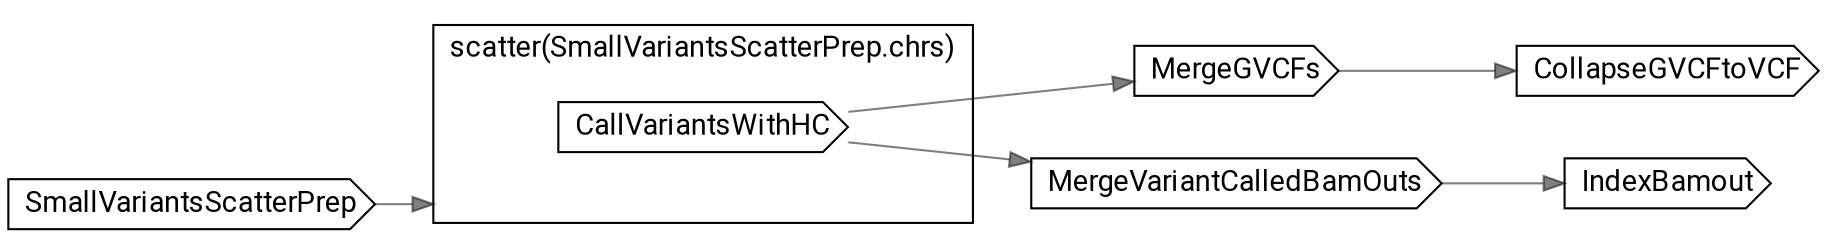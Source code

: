 // CallVariantsWithHaplotypeCaller
digraph {
	compound=true rankdir=LR
	node [fontname=Roboto]
	edge [color="#00000080"]
	"call-SmallVariantsScatterPrep" [label=SmallVariantsScatterPrep shape=cds]
	subgraph "cluster-scatter-L55C5-c" {
		fontname=Roboto label="scatter(SmallVariantsScatterPrep.chrs)" rank=same
		"call-CallVariantsWithHC" [label=CallVariantsWithHC shape=cds]
		"scatter-L55C5-c" [label="" height=0 margin=0 style=invis width=0]
	}
	"call-MergeGVCFs" [label=MergeGVCFs shape=cds]
	"call-MergeVariantCalledBamOuts" [label=MergeVariantCalledBamOuts shape=cds]
	"call-IndexBamout" [label=IndexBamout shape=cds]
	"call-CollapseGVCFtoVCF" [label=CollapseGVCFtoVCF shape=cds]
	"call-SmallVariantsScatterPrep" -> "scatter-L55C5-c" [lhead="cluster-scatter-L55C5-c"]
	"call-CallVariantsWithHC" -> "call-MergeGVCFs"
	"call-CallVariantsWithHC" -> "call-MergeVariantCalledBamOuts"
	"call-MergeVariantCalledBamOuts" -> "call-IndexBamout"
	"call-MergeGVCFs" -> "call-CollapseGVCFtoVCF"
}
